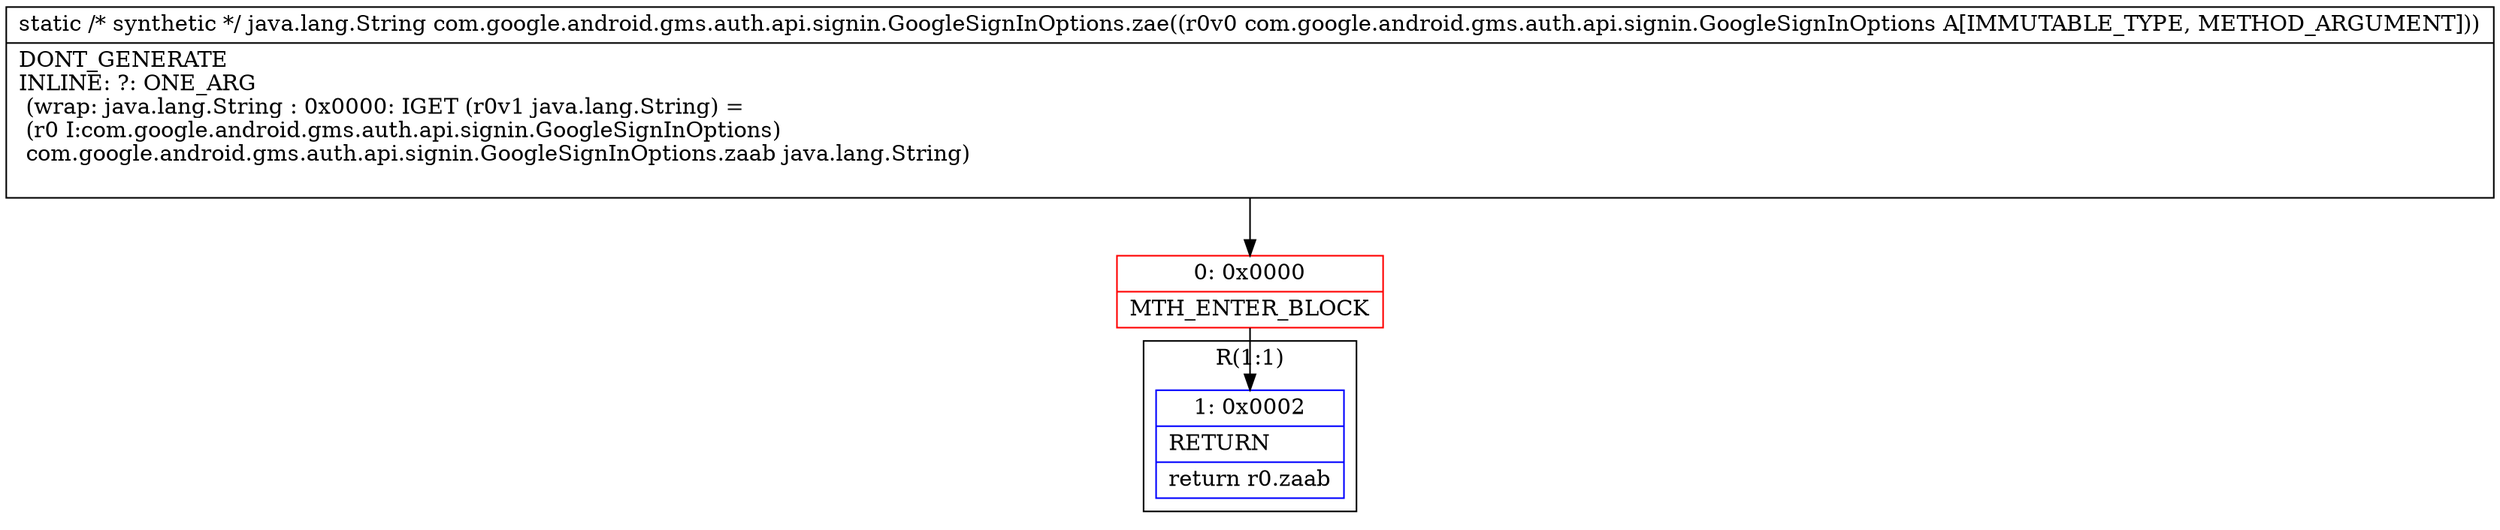 digraph "CFG forcom.google.android.gms.auth.api.signin.GoogleSignInOptions.zae(Lcom\/google\/android\/gms\/auth\/api\/signin\/GoogleSignInOptions;)Ljava\/lang\/String;" {
subgraph cluster_Region_105856846 {
label = "R(1:1)";
node [shape=record,color=blue];
Node_1 [shape=record,label="{1\:\ 0x0002|RETURN\l|return r0.zaab\l}"];
}
Node_0 [shape=record,color=red,label="{0\:\ 0x0000|MTH_ENTER_BLOCK\l}"];
MethodNode[shape=record,label="{static \/* synthetic *\/ java.lang.String com.google.android.gms.auth.api.signin.GoogleSignInOptions.zae((r0v0 com.google.android.gms.auth.api.signin.GoogleSignInOptions A[IMMUTABLE_TYPE, METHOD_ARGUMENT]))  | DONT_GENERATE\lINLINE: ?: ONE_ARG  \l  (wrap: java.lang.String : 0x0000: IGET  (r0v1 java.lang.String) = \l  (r0 I:com.google.android.gms.auth.api.signin.GoogleSignInOptions)\l com.google.android.gms.auth.api.signin.GoogleSignInOptions.zaab java.lang.String)\l\l}"];
MethodNode -> Node_0;
Node_0 -> Node_1;
}

